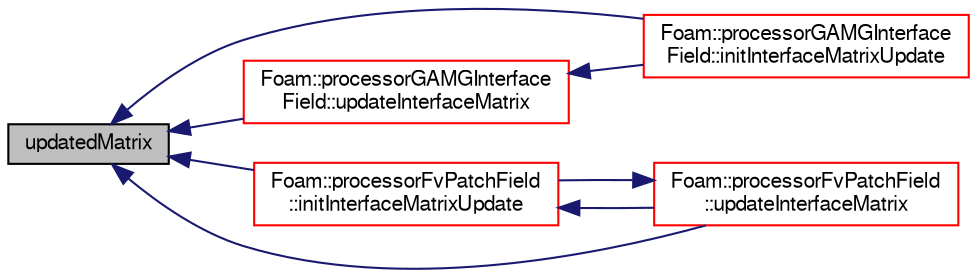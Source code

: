 digraph "updatedMatrix"
{
  bgcolor="transparent";
  edge [fontname="FreeSans",fontsize="10",labelfontname="FreeSans",labelfontsize="10"];
  node [fontname="FreeSans",fontsize="10",shape=record];
  rankdir="LR";
  Node21 [label="updatedMatrix",height=0.2,width=0.4,color="black", fillcolor="grey75", style="filled", fontcolor="black"];
  Node21 -> Node22 [dir="back",color="midnightblue",fontsize="10",style="solid",fontname="FreeSans"];
  Node22 [label="Foam::processorGAMGInterface\lField::initInterfaceMatrixUpdate",height=0.2,width=0.4,color="red",URL="$a27018.html#a4aa231b00ad3efb2f5543ec242689eb2",tooltip="Initialise neighbour matrix update. "];
  Node21 -> Node25 [dir="back",color="midnightblue",fontsize="10",style="solid",fontname="FreeSans"];
  Node25 [label="Foam::processorFvPatchField\l::initInterfaceMatrixUpdate",height=0.2,width=0.4,color="red",URL="$a22038.html#a4aa231b00ad3efb2f5543ec242689eb2",tooltip="Initialise neighbour matrix update. "];
  Node25 -> Node27 [dir="back",color="midnightblue",fontsize="10",style="solid",fontname="FreeSans"];
  Node27 [label="Foam::processorFvPatchField\l::updateInterfaceMatrix",height=0.2,width=0.4,color="red",URL="$a22038.html#a4144bb27e8739ab5a673b3da1e245e17",tooltip="Update result field based on interface functionality. "];
  Node27 -> Node25 [dir="back",color="midnightblue",fontsize="10",style="solid",fontname="FreeSans"];
  Node21 -> Node29 [dir="back",color="midnightblue",fontsize="10",style="solid",fontname="FreeSans"];
  Node29 [label="Foam::processorGAMGInterface\lField::updateInterfaceMatrix",height=0.2,width=0.4,color="red",URL="$a27018.html#a4144bb27e8739ab5a673b3da1e245e17",tooltip="Update result field based on interface functionality. "];
  Node29 -> Node22 [dir="back",color="midnightblue",fontsize="10",style="solid",fontname="FreeSans"];
  Node21 -> Node27 [dir="back",color="midnightblue",fontsize="10",style="solid",fontname="FreeSans"];
}
